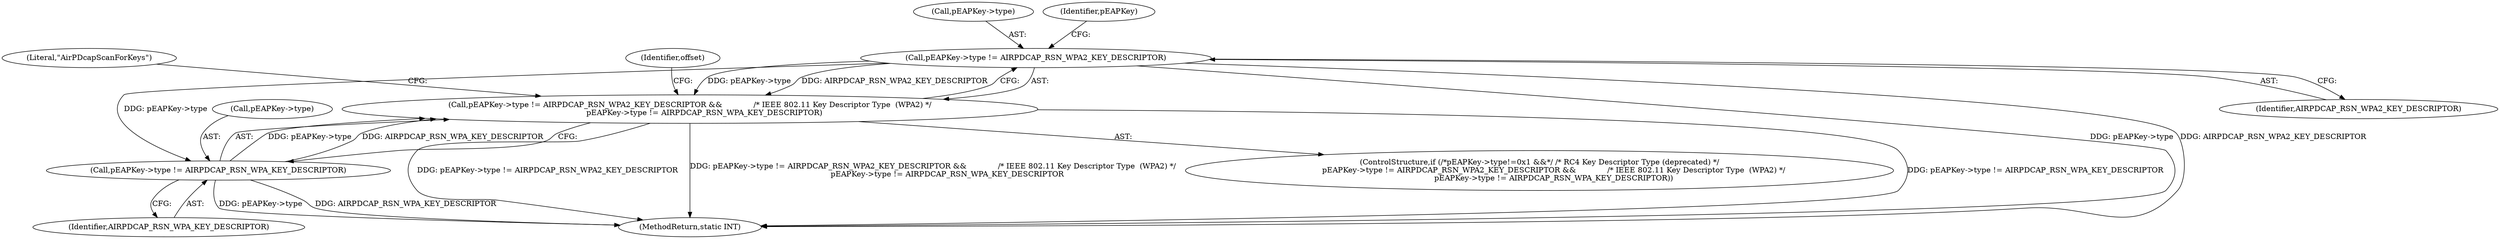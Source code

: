 digraph "0_wireshark_9b0b20b8d5f8c9f7839d58ff6c5900f7e19283b4@pointer" {
"1000253" [label="(Call,pEAPKey->type != AIRPDCAP_RSN_WPA2_KEY_DESCRIPTOR)"];
"1000252" [label="(Call,pEAPKey->type != AIRPDCAP_RSN_WPA2_KEY_DESCRIPTOR &&             /* IEEE 802.11 Key Descriptor Type  (WPA2) */\n            pEAPKey->type != AIRPDCAP_RSN_WPA_KEY_DESCRIPTOR)"];
"1000258" [label="(Call,pEAPKey->type != AIRPDCAP_RSN_WPA_KEY_DESCRIPTOR)"];
"1000258" [label="(Call,pEAPKey->type != AIRPDCAP_RSN_WPA_KEY_DESCRIPTOR)"];
"1000259" [label="(Call,pEAPKey->type)"];
"1000253" [label="(Call,pEAPKey->type != AIRPDCAP_RSN_WPA2_KEY_DESCRIPTOR)"];
"1000254" [label="(Call,pEAPKey->type)"];
"1000257" [label="(Identifier,AIRPDCAP_RSN_WPA2_KEY_DESCRIPTOR)"];
"1000779" [label="(MethodReturn,static INT)"];
"1000265" [label="(Literal,\"AirPDcapScanForKeys\")"];
"1000262" [label="(Identifier,AIRPDCAP_RSN_WPA_KEY_DESCRIPTOR)"];
"1000251" [label="(ControlStructure,if (/*pEAPKey->type!=0x1 &&*/ /* RC4 Key Descriptor Type (deprecated) */\n            pEAPKey->type != AIRPDCAP_RSN_WPA2_KEY_DESCRIPTOR &&             /* IEEE 802.11 Key Descriptor Type  (WPA2) */\n            pEAPKey->type != AIRPDCAP_RSN_WPA_KEY_DESCRIPTOR))"];
"1000260" [label="(Identifier,pEAPKey)"];
"1000252" [label="(Call,pEAPKey->type != AIRPDCAP_RSN_WPA2_KEY_DESCRIPTOR &&             /* IEEE 802.11 Key Descriptor Type  (WPA2) */\n            pEAPKey->type != AIRPDCAP_RSN_WPA_KEY_DESCRIPTOR)"];
"1000271" [label="(Identifier,offset)"];
"1000253" -> "1000252"  [label="AST: "];
"1000253" -> "1000257"  [label="CFG: "];
"1000254" -> "1000253"  [label="AST: "];
"1000257" -> "1000253"  [label="AST: "];
"1000260" -> "1000253"  [label="CFG: "];
"1000252" -> "1000253"  [label="CFG: "];
"1000253" -> "1000779"  [label="DDG: pEAPKey->type"];
"1000253" -> "1000779"  [label="DDG: AIRPDCAP_RSN_WPA2_KEY_DESCRIPTOR"];
"1000253" -> "1000252"  [label="DDG: pEAPKey->type"];
"1000253" -> "1000252"  [label="DDG: AIRPDCAP_RSN_WPA2_KEY_DESCRIPTOR"];
"1000253" -> "1000258"  [label="DDG: pEAPKey->type"];
"1000252" -> "1000251"  [label="AST: "];
"1000252" -> "1000258"  [label="CFG: "];
"1000258" -> "1000252"  [label="AST: "];
"1000265" -> "1000252"  [label="CFG: "];
"1000271" -> "1000252"  [label="CFG: "];
"1000252" -> "1000779"  [label="DDG: pEAPKey->type != AIRPDCAP_RSN_WPA2_KEY_DESCRIPTOR"];
"1000252" -> "1000779"  [label="DDG: pEAPKey->type != AIRPDCAP_RSN_WPA2_KEY_DESCRIPTOR &&             /* IEEE 802.11 Key Descriptor Type  (WPA2) */\n            pEAPKey->type != AIRPDCAP_RSN_WPA_KEY_DESCRIPTOR"];
"1000252" -> "1000779"  [label="DDG: pEAPKey->type != AIRPDCAP_RSN_WPA_KEY_DESCRIPTOR"];
"1000258" -> "1000252"  [label="DDG: pEAPKey->type"];
"1000258" -> "1000252"  [label="DDG: AIRPDCAP_RSN_WPA_KEY_DESCRIPTOR"];
"1000258" -> "1000262"  [label="CFG: "];
"1000259" -> "1000258"  [label="AST: "];
"1000262" -> "1000258"  [label="AST: "];
"1000258" -> "1000779"  [label="DDG: pEAPKey->type"];
"1000258" -> "1000779"  [label="DDG: AIRPDCAP_RSN_WPA_KEY_DESCRIPTOR"];
}
